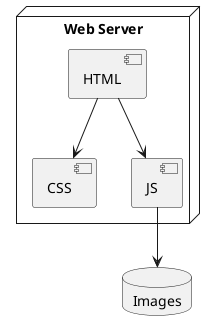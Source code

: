 @startuml deployment
node "Web Server" {
  component "HTML" as HTML
  component "CSS" as CSS
  component "JS" as JS
}

database "Images" as IMG
HTML --> CSS
HTML --> JS
JS --> IMG
@enduml
